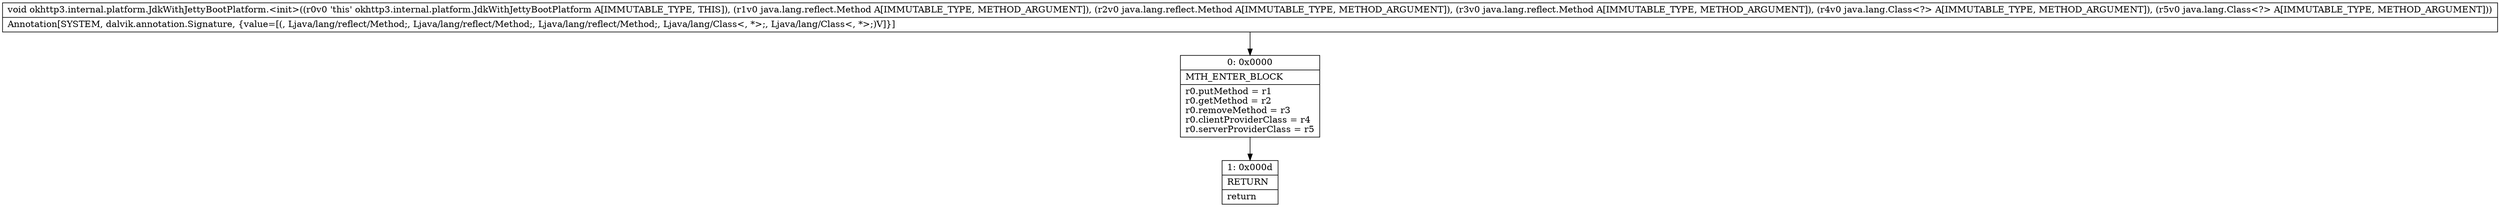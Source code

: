 digraph "CFG forokhttp3.internal.platform.JdkWithJettyBootPlatform.\<init\>(Ljava\/lang\/reflect\/Method;Ljava\/lang\/reflect\/Method;Ljava\/lang\/reflect\/Method;Ljava\/lang\/Class;Ljava\/lang\/Class;)V" {
Node_0 [shape=record,label="{0\:\ 0x0000|MTH_ENTER_BLOCK\l|r0.putMethod = r1\lr0.getMethod = r2\lr0.removeMethod = r3\lr0.clientProviderClass = r4\lr0.serverProviderClass = r5\l}"];
Node_1 [shape=record,label="{1\:\ 0x000d|RETURN\l|return\l}"];
MethodNode[shape=record,label="{void okhttp3.internal.platform.JdkWithJettyBootPlatform.\<init\>((r0v0 'this' okhttp3.internal.platform.JdkWithJettyBootPlatform A[IMMUTABLE_TYPE, THIS]), (r1v0 java.lang.reflect.Method A[IMMUTABLE_TYPE, METHOD_ARGUMENT]), (r2v0 java.lang.reflect.Method A[IMMUTABLE_TYPE, METHOD_ARGUMENT]), (r3v0 java.lang.reflect.Method A[IMMUTABLE_TYPE, METHOD_ARGUMENT]), (r4v0 java.lang.Class\<?\> A[IMMUTABLE_TYPE, METHOD_ARGUMENT]), (r5v0 java.lang.Class\<?\> A[IMMUTABLE_TYPE, METHOD_ARGUMENT]))  | Annotation[SYSTEM, dalvik.annotation.Signature, \{value=[(, Ljava\/lang\/reflect\/Method;, Ljava\/lang\/reflect\/Method;, Ljava\/lang\/reflect\/Method;, Ljava\/lang\/Class\<, *\>;, Ljava\/lang\/Class\<, *\>;)V]\}]\l}"];
MethodNode -> Node_0;
Node_0 -> Node_1;
}

